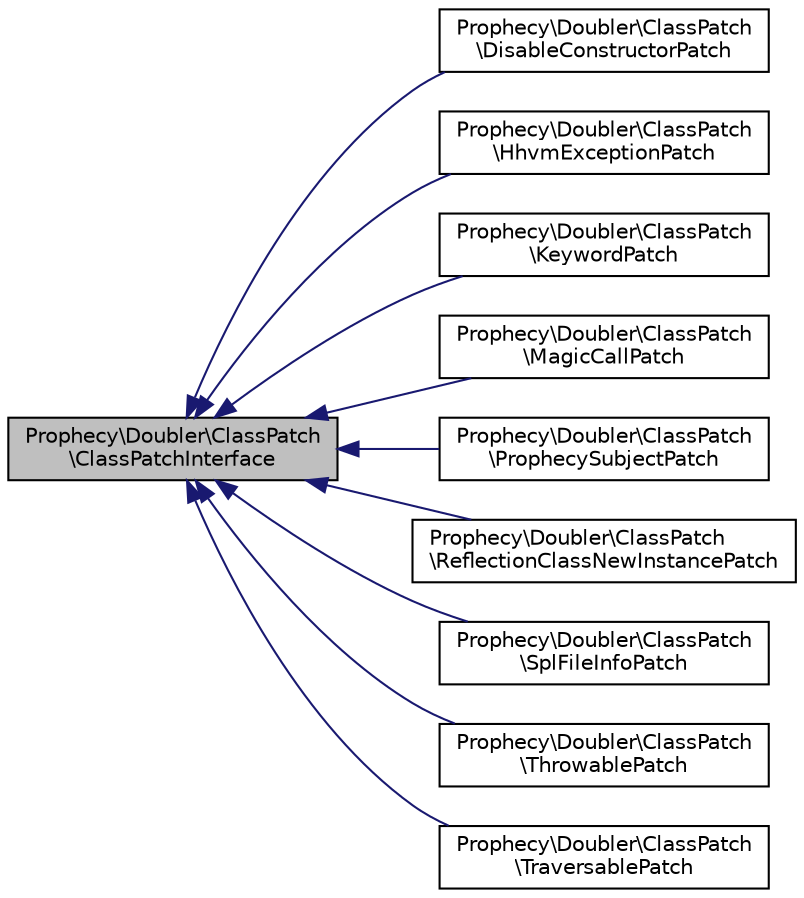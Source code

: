 digraph "Prophecy\Doubler\ClassPatch\ClassPatchInterface"
{
  edge [fontname="Helvetica",fontsize="10",labelfontname="Helvetica",labelfontsize="10"];
  node [fontname="Helvetica",fontsize="10",shape=record];
  rankdir="LR";
  Node0 [label="Prophecy\\Doubler\\ClassPatch\l\\ClassPatchInterface",height=0.2,width=0.4,color="black", fillcolor="grey75", style="filled", fontcolor="black"];
  Node0 -> Node1 [dir="back",color="midnightblue",fontsize="10",style="solid",fontname="Helvetica"];
  Node1 [label="Prophecy\\Doubler\\ClassPatch\l\\DisableConstructorPatch",height=0.2,width=0.4,color="black", fillcolor="white", style="filled",URL="$classProphecy_1_1Doubler_1_1ClassPatch_1_1DisableConstructorPatch.html"];
  Node0 -> Node2 [dir="back",color="midnightblue",fontsize="10",style="solid",fontname="Helvetica"];
  Node2 [label="Prophecy\\Doubler\\ClassPatch\l\\HhvmExceptionPatch",height=0.2,width=0.4,color="black", fillcolor="white", style="filled",URL="$classProphecy_1_1Doubler_1_1ClassPatch_1_1HhvmExceptionPatch.html"];
  Node0 -> Node3 [dir="back",color="midnightblue",fontsize="10",style="solid",fontname="Helvetica"];
  Node3 [label="Prophecy\\Doubler\\ClassPatch\l\\KeywordPatch",height=0.2,width=0.4,color="black", fillcolor="white", style="filled",URL="$classProphecy_1_1Doubler_1_1ClassPatch_1_1KeywordPatch.html"];
  Node0 -> Node4 [dir="back",color="midnightblue",fontsize="10",style="solid",fontname="Helvetica"];
  Node4 [label="Prophecy\\Doubler\\ClassPatch\l\\MagicCallPatch",height=0.2,width=0.4,color="black", fillcolor="white", style="filled",URL="$classProphecy_1_1Doubler_1_1ClassPatch_1_1MagicCallPatch.html"];
  Node0 -> Node5 [dir="back",color="midnightblue",fontsize="10",style="solid",fontname="Helvetica"];
  Node5 [label="Prophecy\\Doubler\\ClassPatch\l\\ProphecySubjectPatch",height=0.2,width=0.4,color="black", fillcolor="white", style="filled",URL="$classProphecy_1_1Doubler_1_1ClassPatch_1_1ProphecySubjectPatch.html"];
  Node0 -> Node6 [dir="back",color="midnightblue",fontsize="10",style="solid",fontname="Helvetica"];
  Node6 [label="Prophecy\\Doubler\\ClassPatch\l\\ReflectionClassNewInstancePatch",height=0.2,width=0.4,color="black", fillcolor="white", style="filled",URL="$classProphecy_1_1Doubler_1_1ClassPatch_1_1ReflectionClassNewInstancePatch.html"];
  Node0 -> Node7 [dir="back",color="midnightblue",fontsize="10",style="solid",fontname="Helvetica"];
  Node7 [label="Prophecy\\Doubler\\ClassPatch\l\\SplFileInfoPatch",height=0.2,width=0.4,color="black", fillcolor="white", style="filled",URL="$classProphecy_1_1Doubler_1_1ClassPatch_1_1SplFileInfoPatch.html"];
  Node0 -> Node8 [dir="back",color="midnightblue",fontsize="10",style="solid",fontname="Helvetica"];
  Node8 [label="Prophecy\\Doubler\\ClassPatch\l\\ThrowablePatch",height=0.2,width=0.4,color="black", fillcolor="white", style="filled",URL="$classProphecy_1_1Doubler_1_1ClassPatch_1_1ThrowablePatch.html"];
  Node0 -> Node9 [dir="back",color="midnightblue",fontsize="10",style="solid",fontname="Helvetica"];
  Node9 [label="Prophecy\\Doubler\\ClassPatch\l\\TraversablePatch",height=0.2,width=0.4,color="black", fillcolor="white", style="filled",URL="$classProphecy_1_1Doubler_1_1ClassPatch_1_1TraversablePatch.html"];
}

